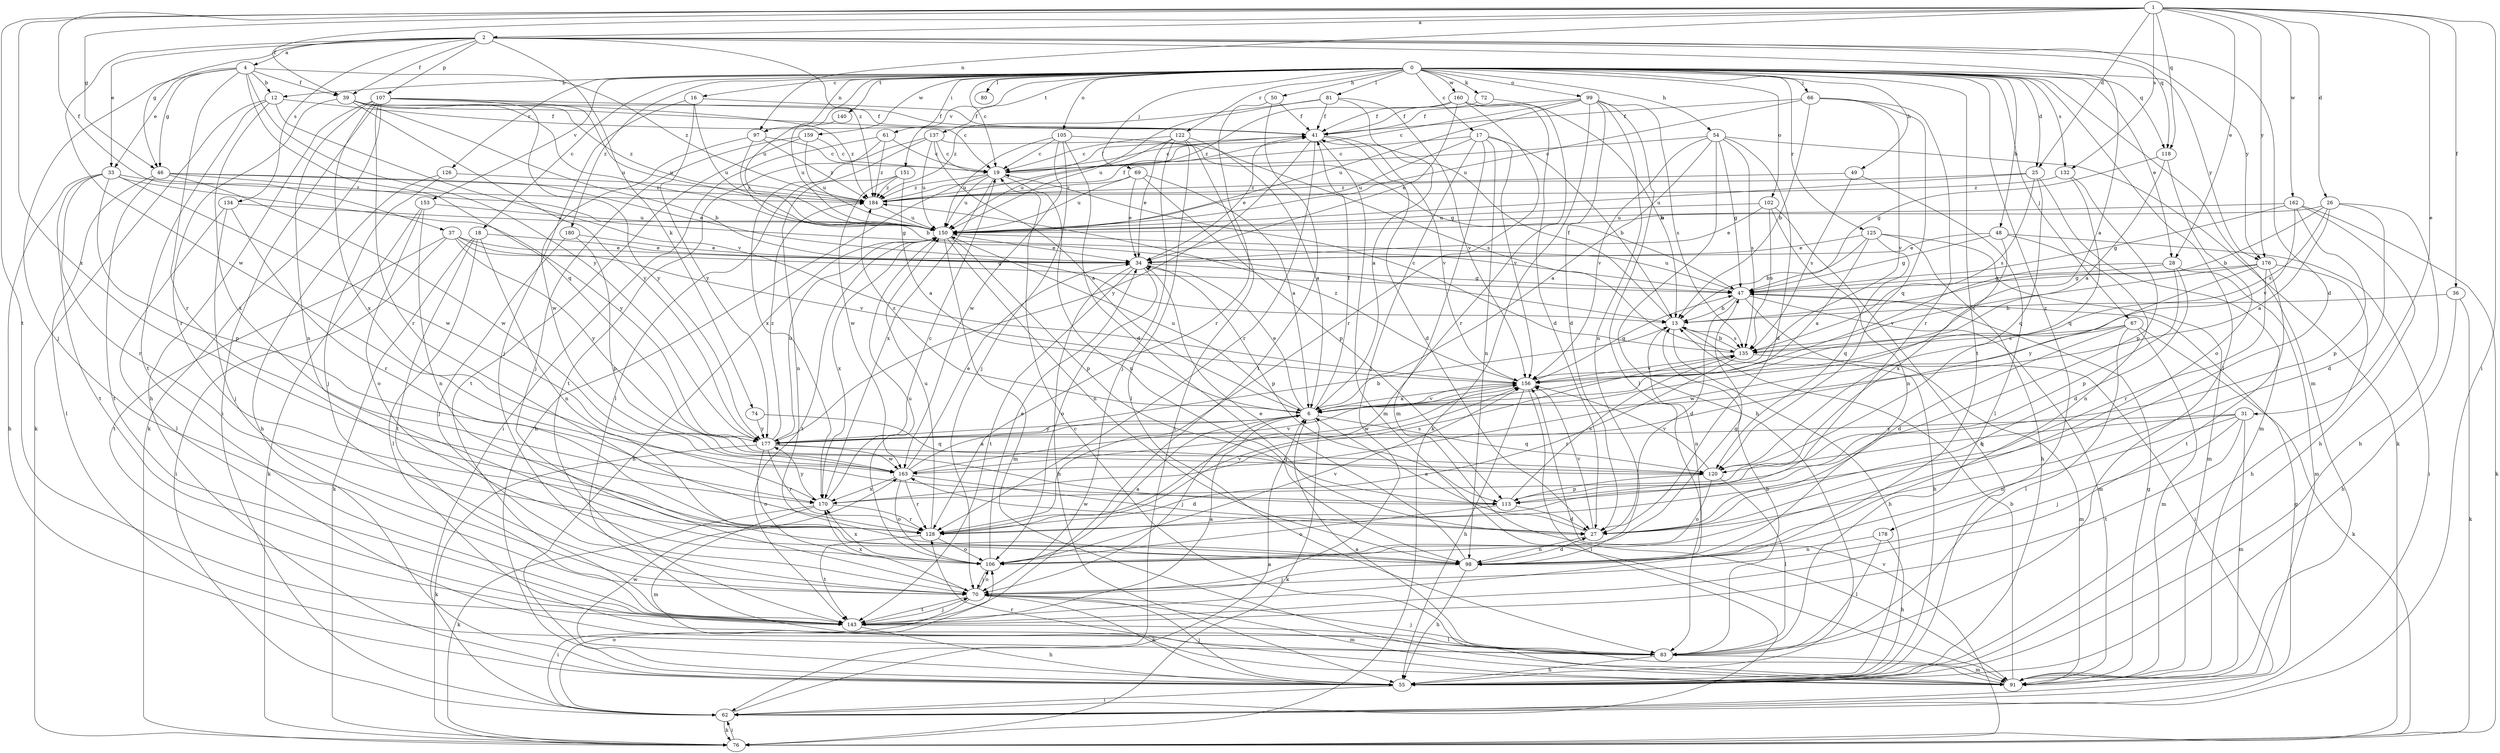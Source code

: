strict digraph  {
0;
1;
2;
4;
6;
12;
13;
16;
17;
18;
19;
25;
26;
27;
28;
31;
33;
34;
36;
37;
39;
41;
46;
47;
48;
49;
50;
54;
55;
61;
62;
66;
67;
69;
70;
72;
74;
76;
80;
81;
83;
91;
97;
98;
99;
102;
105;
106;
107;
113;
118;
120;
122;
125;
126;
128;
132;
134;
135;
137;
140;
143;
150;
151;
153;
156;
159;
160;
162;
163;
170;
176;
177;
178;
180;
184;
0 -> 12  [label=b];
0 -> 16  [label=c];
0 -> 17  [label=c];
0 -> 18  [label=c];
0 -> 19  [label=c];
0 -> 25  [label=d];
0 -> 28  [label=e];
0 -> 48  [label=h];
0 -> 49  [label=h];
0 -> 50  [label=h];
0 -> 54  [label=h];
0 -> 61  [label=i];
0 -> 66  [label=j];
0 -> 67  [label=j];
0 -> 69  [label=j];
0 -> 72  [label=k];
0 -> 80  [label=l];
0 -> 81  [label=l];
0 -> 83  [label=l];
0 -> 91  [label=m];
0 -> 97  [label=n];
0 -> 99  [label=o];
0 -> 102  [label=o];
0 -> 105  [label=o];
0 -> 118  [label=q];
0 -> 122  [label=r];
0 -> 125  [label=r];
0 -> 126  [label=r];
0 -> 132  [label=s];
0 -> 137  [label=t];
0 -> 140  [label=t];
0 -> 143  [label=t];
0 -> 150  [label=u];
0 -> 151  [label=v];
0 -> 153  [label=v];
0 -> 159  [label=w];
0 -> 160  [label=w];
0 -> 176  [label=y];
0 -> 178  [label=z];
0 -> 180  [label=z];
1 -> 2  [label=a];
1 -> 25  [label=d];
1 -> 26  [label=d];
1 -> 28  [label=e];
1 -> 31  [label=e];
1 -> 36  [label=f];
1 -> 37  [label=f];
1 -> 39  [label=f];
1 -> 46  [label=g];
1 -> 62  [label=i];
1 -> 97  [label=n];
1 -> 118  [label=q];
1 -> 132  [label=s];
1 -> 143  [label=t];
1 -> 162  [label=w];
1 -> 170  [label=x];
1 -> 176  [label=y];
2 -> 4  [label=a];
2 -> 6  [label=a];
2 -> 27  [label=d];
2 -> 33  [label=e];
2 -> 39  [label=f];
2 -> 46  [label=g];
2 -> 74  [label=k];
2 -> 107  [label=p];
2 -> 118  [label=q];
2 -> 134  [label=s];
2 -> 163  [label=w];
2 -> 176  [label=y];
2 -> 184  [label=z];
4 -> 12  [label=b];
4 -> 33  [label=e];
4 -> 39  [label=f];
4 -> 46  [label=g];
4 -> 70  [label=j];
4 -> 120  [label=q];
4 -> 128  [label=r];
4 -> 177  [label=y];
4 -> 184  [label=z];
6 -> 34  [label=e];
6 -> 41  [label=f];
6 -> 70  [label=j];
6 -> 76  [label=k];
6 -> 120  [label=q];
6 -> 150  [label=u];
6 -> 156  [label=v];
6 -> 177  [label=y];
6 -> 184  [label=z];
12 -> 41  [label=f];
12 -> 76  [label=k];
12 -> 143  [label=t];
12 -> 156  [label=v];
12 -> 170  [label=x];
13 -> 41  [label=f];
13 -> 55  [label=h];
13 -> 62  [label=i];
13 -> 98  [label=n];
13 -> 135  [label=s];
16 -> 41  [label=f];
16 -> 70  [label=j];
16 -> 150  [label=u];
16 -> 177  [label=y];
17 -> 13  [label=b];
17 -> 19  [label=c];
17 -> 70  [label=j];
17 -> 91  [label=m];
17 -> 98  [label=n];
17 -> 150  [label=u];
17 -> 156  [label=v];
18 -> 34  [label=e];
18 -> 76  [label=k];
18 -> 83  [label=l];
18 -> 98  [label=n];
18 -> 143  [label=t];
19 -> 41  [label=f];
19 -> 55  [label=h];
19 -> 98  [label=n];
19 -> 150  [label=u];
19 -> 170  [label=x];
19 -> 184  [label=z];
25 -> 91  [label=m];
25 -> 120  [label=q];
25 -> 135  [label=s];
25 -> 150  [label=u];
25 -> 184  [label=z];
26 -> 6  [label=a];
26 -> 13  [label=b];
26 -> 27  [label=d];
26 -> 55  [label=h];
26 -> 135  [label=s];
26 -> 150  [label=u];
27 -> 6  [label=a];
27 -> 98  [label=n];
27 -> 156  [label=v];
27 -> 163  [label=w];
28 -> 27  [label=d];
28 -> 47  [label=g];
28 -> 91  [label=m];
28 -> 113  [label=p];
28 -> 156  [label=v];
31 -> 70  [label=j];
31 -> 91  [label=m];
31 -> 98  [label=n];
31 -> 120  [label=q];
31 -> 143  [label=t];
31 -> 177  [label=y];
33 -> 55  [label=h];
33 -> 113  [label=p];
33 -> 128  [label=r];
33 -> 143  [label=t];
33 -> 163  [label=w];
33 -> 177  [label=y];
33 -> 184  [label=z];
34 -> 47  [label=g];
34 -> 55  [label=h];
34 -> 106  [label=o];
34 -> 113  [label=p];
34 -> 143  [label=t];
36 -> 13  [label=b];
36 -> 55  [label=h];
36 -> 76  [label=k];
37 -> 34  [label=e];
37 -> 47  [label=g];
37 -> 62  [label=i];
37 -> 143  [label=t];
37 -> 156  [label=v];
37 -> 177  [label=y];
39 -> 13  [label=b];
39 -> 19  [label=c];
39 -> 41  [label=f];
39 -> 128  [label=r];
39 -> 150  [label=u];
39 -> 177  [label=y];
39 -> 184  [label=z];
41 -> 19  [label=c];
41 -> 27  [label=d];
41 -> 34  [label=e];
41 -> 91  [label=m];
41 -> 128  [label=r];
41 -> 156  [label=v];
41 -> 177  [label=y];
46 -> 34  [label=e];
46 -> 47  [label=g];
46 -> 83  [label=l];
46 -> 143  [label=t];
46 -> 163  [label=w];
46 -> 184  [label=z];
47 -> 13  [label=b];
47 -> 27  [label=d];
47 -> 55  [label=h];
47 -> 91  [label=m];
47 -> 150  [label=u];
48 -> 34  [label=e];
48 -> 47  [label=g];
48 -> 62  [label=i];
48 -> 98  [label=n];
48 -> 170  [label=x];
49 -> 83  [label=l];
49 -> 135  [label=s];
49 -> 184  [label=z];
50 -> 41  [label=f];
50 -> 128  [label=r];
50 -> 143  [label=t];
54 -> 6  [label=a];
54 -> 19  [label=c];
54 -> 27  [label=d];
54 -> 47  [label=g];
54 -> 55  [label=h];
54 -> 76  [label=k];
54 -> 135  [label=s];
54 -> 156  [label=v];
55 -> 62  [label=i];
55 -> 70  [label=j];
55 -> 163  [label=w];
61 -> 19  [label=c];
61 -> 62  [label=i];
61 -> 170  [label=x];
61 -> 184  [label=z];
62 -> 6  [label=a];
62 -> 47  [label=g];
62 -> 76  [label=k];
62 -> 106  [label=o];
66 -> 13  [label=b];
66 -> 41  [label=f];
66 -> 120  [label=q];
66 -> 128  [label=r];
66 -> 150  [label=u];
66 -> 156  [label=v];
67 -> 27  [label=d];
67 -> 76  [label=k];
67 -> 83  [label=l];
67 -> 91  [label=m];
67 -> 135  [label=s];
67 -> 163  [label=w];
69 -> 6  [label=a];
69 -> 34  [label=e];
69 -> 113  [label=p];
69 -> 150  [label=u];
69 -> 184  [label=z];
70 -> 55  [label=h];
70 -> 62  [label=i];
70 -> 91  [label=m];
70 -> 106  [label=o];
70 -> 143  [label=t];
70 -> 170  [label=x];
72 -> 41  [label=f];
72 -> 128  [label=r];
74 -> 120  [label=q];
74 -> 177  [label=y];
76 -> 62  [label=i];
76 -> 156  [label=v];
81 -> 6  [label=a];
81 -> 41  [label=f];
81 -> 150  [label=u];
81 -> 156  [label=v];
81 -> 184  [label=z];
83 -> 13  [label=b];
83 -> 55  [label=h];
83 -> 70  [label=j];
83 -> 91  [label=m];
91 -> 6  [label=a];
91 -> 13  [label=b];
91 -> 19  [label=c];
91 -> 47  [label=g];
91 -> 128  [label=r];
97 -> 13  [label=b];
97 -> 19  [label=c];
97 -> 163  [label=w];
97 -> 184  [label=z];
98 -> 27  [label=d];
98 -> 34  [label=e];
98 -> 55  [label=h];
98 -> 70  [label=j];
99 -> 19  [label=c];
99 -> 27  [label=d];
99 -> 41  [label=f];
99 -> 76  [label=k];
99 -> 83  [label=l];
99 -> 98  [label=n];
99 -> 135  [label=s];
99 -> 150  [label=u];
102 -> 34  [label=e];
102 -> 55  [label=h];
102 -> 98  [label=n];
102 -> 135  [label=s];
102 -> 150  [label=u];
105 -> 19  [label=c];
105 -> 27  [label=d];
105 -> 70  [label=j];
105 -> 135  [label=s];
105 -> 150  [label=u];
105 -> 163  [label=w];
106 -> 6  [label=a];
106 -> 34  [label=e];
106 -> 47  [label=g];
106 -> 70  [label=j];
106 -> 150  [label=u];
106 -> 156  [label=v];
106 -> 170  [label=x];
107 -> 41  [label=f];
107 -> 55  [label=h];
107 -> 62  [label=i];
107 -> 76  [label=k];
107 -> 98  [label=n];
107 -> 128  [label=r];
107 -> 150  [label=u];
107 -> 170  [label=x];
107 -> 177  [label=y];
107 -> 184  [label=z];
113 -> 27  [label=d];
113 -> 106  [label=o];
113 -> 135  [label=s];
118 -> 6  [label=a];
118 -> 47  [label=g];
118 -> 106  [label=o];
120 -> 83  [label=l];
120 -> 106  [label=o];
120 -> 113  [label=p];
120 -> 156  [label=v];
122 -> 6  [label=a];
122 -> 19  [label=c];
122 -> 34  [label=e];
122 -> 62  [label=i];
122 -> 70  [label=j];
122 -> 83  [label=l];
122 -> 150  [label=u];
125 -> 6  [label=a];
125 -> 13  [label=b];
125 -> 34  [label=e];
125 -> 55  [label=h];
125 -> 91  [label=m];
125 -> 120  [label=q];
126 -> 55  [label=h];
126 -> 70  [label=j];
126 -> 184  [label=z];
128 -> 106  [label=o];
128 -> 143  [label=t];
128 -> 150  [label=u];
128 -> 156  [label=v];
132 -> 113  [label=p];
132 -> 120  [label=q];
132 -> 184  [label=z];
134 -> 70  [label=j];
134 -> 83  [label=l];
134 -> 128  [label=r];
134 -> 150  [label=u];
135 -> 13  [label=b];
135 -> 19  [label=c];
135 -> 91  [label=m];
135 -> 128  [label=r];
135 -> 156  [label=v];
137 -> 6  [label=a];
137 -> 19  [label=c];
137 -> 47  [label=g];
137 -> 83  [label=l];
137 -> 143  [label=t];
137 -> 150  [label=u];
140 -> 150  [label=u];
143 -> 6  [label=a];
143 -> 55  [label=h];
143 -> 70  [label=j];
143 -> 83  [label=l];
150 -> 34  [label=e];
150 -> 55  [label=h];
150 -> 91  [label=m];
150 -> 98  [label=n];
150 -> 113  [label=p];
150 -> 143  [label=t];
150 -> 170  [label=x];
151 -> 6  [label=a];
151 -> 98  [label=n];
151 -> 163  [label=w];
151 -> 184  [label=z];
153 -> 76  [label=k];
153 -> 98  [label=n];
153 -> 106  [label=o];
153 -> 150  [label=u];
156 -> 6  [label=a];
156 -> 47  [label=g];
156 -> 55  [label=h];
156 -> 62  [label=i];
156 -> 163  [label=w];
156 -> 184  [label=z];
159 -> 19  [label=c];
159 -> 70  [label=j];
159 -> 143  [label=t];
159 -> 150  [label=u];
160 -> 13  [label=b];
160 -> 27  [label=d];
160 -> 34  [label=e];
160 -> 41  [label=f];
160 -> 128  [label=r];
160 -> 184  [label=z];
162 -> 47  [label=g];
162 -> 55  [label=h];
162 -> 76  [label=k];
162 -> 113  [label=p];
162 -> 150  [label=u];
162 -> 156  [label=v];
163 -> 6  [label=a];
163 -> 27  [label=d];
163 -> 34  [label=e];
163 -> 106  [label=o];
163 -> 128  [label=r];
163 -> 156  [label=v];
163 -> 170  [label=x];
170 -> 19  [label=c];
170 -> 76  [label=k];
170 -> 91  [label=m];
170 -> 128  [label=r];
170 -> 135  [label=s];
170 -> 177  [label=y];
176 -> 47  [label=g];
176 -> 55  [label=h];
176 -> 128  [label=r];
176 -> 135  [label=s];
176 -> 143  [label=t];
176 -> 177  [label=y];
177 -> 13  [label=b];
177 -> 76  [label=k];
177 -> 106  [label=o];
177 -> 120  [label=q];
177 -> 128  [label=r];
177 -> 150  [label=u];
177 -> 163  [label=w];
177 -> 184  [label=z];
178 -> 55  [label=h];
178 -> 83  [label=l];
178 -> 98  [label=n];
180 -> 34  [label=e];
180 -> 70  [label=j];
180 -> 113  [label=p];
184 -> 41  [label=f];
184 -> 150  [label=u];
}
